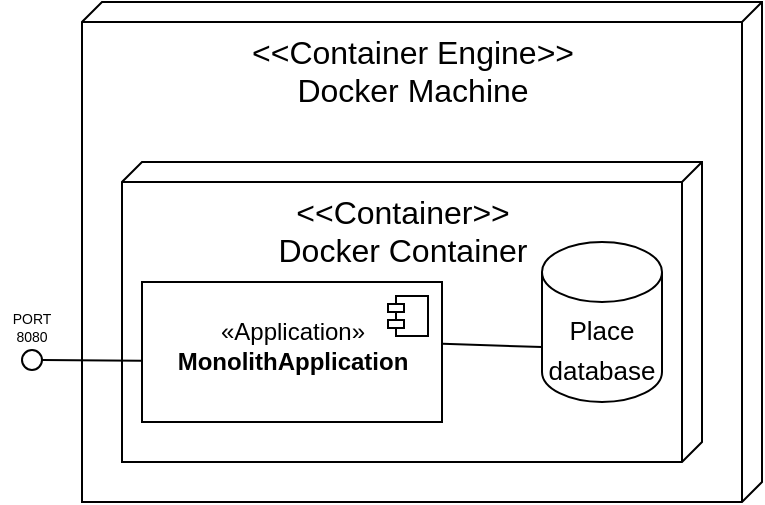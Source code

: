 <mxfile version="18.1.3" type="device"><diagram id="4Eg-rEdWUZAbIt0aXv7w" name="Page-1"><mxGraphModel dx="1422" dy="794" grid="1" gridSize="10" guides="1" tooltips="1" connect="1" arrows="1" fold="1" page="1" pageScale="1" pageWidth="850" pageHeight="1100" math="0" shadow="0"><root><mxCell id="0"/><mxCell id="1" parent="0"/><mxCell id="xygY9TsRMGHUz12wgXeU-8" value="&lt;span style=&quot;font-size: 16px;&quot;&gt;&amp;lt;&amp;lt;Container Engine&amp;gt;&amp;gt;&lt;br&gt;Docker Machine&lt;br&gt;&lt;/span&gt;" style="verticalAlign=bottom;align=center;spacingTop=8;spacingLeft=2;spacingRight=12;shape=cube;size=10;direction=south;fontStyle=0;html=1;labelPosition=center;verticalLabelPosition=top;spacing=-54;rounded=0;labelBackgroundColor=none;" parent="1" vertex="1"><mxGeometry x="860" y="170" width="340" height="250" as="geometry"/></mxCell><mxCell id="xygY9TsRMGHUz12wgXeU-12" value="&lt;span style=&quot;font-size: 16px;&quot;&gt;&amp;lt;&amp;lt;Container&amp;gt;&amp;gt;&lt;/span&gt;&lt;br style=&quot;font-size: 16px;&quot;&gt;&lt;span style=&quot;font-size: 16px;&quot;&gt;Docker Container&lt;/span&gt;&lt;span style=&quot;font-size: 16px;&quot;&gt;&lt;br&gt;&lt;/span&gt;" style="verticalAlign=bottom;align=center;spacingTop=8;spacingLeft=2;spacingRight=12;shape=cube;size=10;direction=south;fontStyle=0;html=1;labelPosition=center;verticalLabelPosition=top;spacing=-54;rounded=0;" parent="1" vertex="1"><mxGeometry x="880" y="250" width="290" height="150" as="geometry"/></mxCell><mxCell id="xygY9TsRMGHUz12wgXeU-3" value="«Application»&lt;br&gt;&lt;b&gt;MonolithApplication&lt;/b&gt;" style="html=1;dropTarget=0;labelPosition=center;verticalLabelPosition=top;align=center;verticalAlign=bottom;spacing=-47;rounded=0;" parent="1" vertex="1"><mxGeometry x="890" y="310" width="150" height="70" as="geometry"/></mxCell><mxCell id="xygY9TsRMGHUz12wgXeU-4" value="" style="shape=module;jettyWidth=8;jettyHeight=4;rounded=0;" parent="xygY9TsRMGHUz12wgXeU-3" vertex="1"><mxGeometry x="1" width="20" height="20" relative="1" as="geometry"><mxPoint x="-27" y="7" as="offset"/></mxGeometry></mxCell><mxCell id="xygY9TsRMGHUz12wgXeU-26" value="&lt;font style=&quot;font-size: 13px;&quot;&gt;Place database&lt;/font&gt;" style="shape=cylinder3;whiteSpace=wrap;html=1;boundedLbl=1;backgroundOutline=1;size=15;fontSize=16;rounded=0;" parent="1" vertex="1"><mxGeometry x="1090" y="290" width="60" height="80" as="geometry"/></mxCell><mxCell id="xygY9TsRMGHUz12wgXeU-51" value="" style="rounded=0;orthogonalLoop=1;jettySize=auto;html=1;endArrow=none;endFill=0;sketch=0;sourcePerimeterSpacing=0;targetPerimeterSpacing=0;fontSize=13;exitX=-0.001;exitY=0.563;exitDx=0;exitDy=0;exitPerimeter=0;" parent="1" source="xygY9TsRMGHUz12wgXeU-3" edge="1"><mxGeometry relative="1" as="geometry"><mxPoint x="890" y="342" as="sourcePoint"/><mxPoint x="840" y="349" as="targetPoint"/></mxGeometry></mxCell><mxCell id="xygY9TsRMGHUz12wgXeU-53" value="" style="ellipse;whiteSpace=wrap;html=1;align=center;aspect=fixed;resizable=0;points=[];outlineConnect=0;sketch=0;fontSize=13;rounded=0;" parent="1" vertex="1"><mxGeometry x="830" y="344" width="10" height="10" as="geometry"/></mxCell><mxCell id="xygY9TsRMGHUz12wgXeU-85" value="" style="endArrow=none;html=1;rounded=0;fontSize=13;exitX=1.002;exitY=0.441;exitDx=0;exitDy=0;entryX=0;entryY=0;entryDx=0;entryDy=52.5;entryPerimeter=0;exitPerimeter=0;" parent="1" source="xygY9TsRMGHUz12wgXeU-3" target="xygY9TsRMGHUz12wgXeU-26" edge="1"><mxGeometry width="50" height="50" relative="1" as="geometry"><mxPoint x="940" y="280" as="sourcePoint"/><mxPoint x="990" y="230" as="targetPoint"/></mxGeometry></mxCell><mxCell id="xygY9TsRMGHUz12wgXeU-90" value="PORT 8080" style="text;strokeColor=none;fillColor=none;align=center;verticalAlign=middle;rounded=0;fontSize=7;spacing=0;whiteSpace=wrap;html=1;fontStyle=0;" parent="1" vertex="1"><mxGeometry x="820" y="321.5" width="30" height="22.5" as="geometry"/></mxCell></root></mxGraphModel></diagram></mxfile>